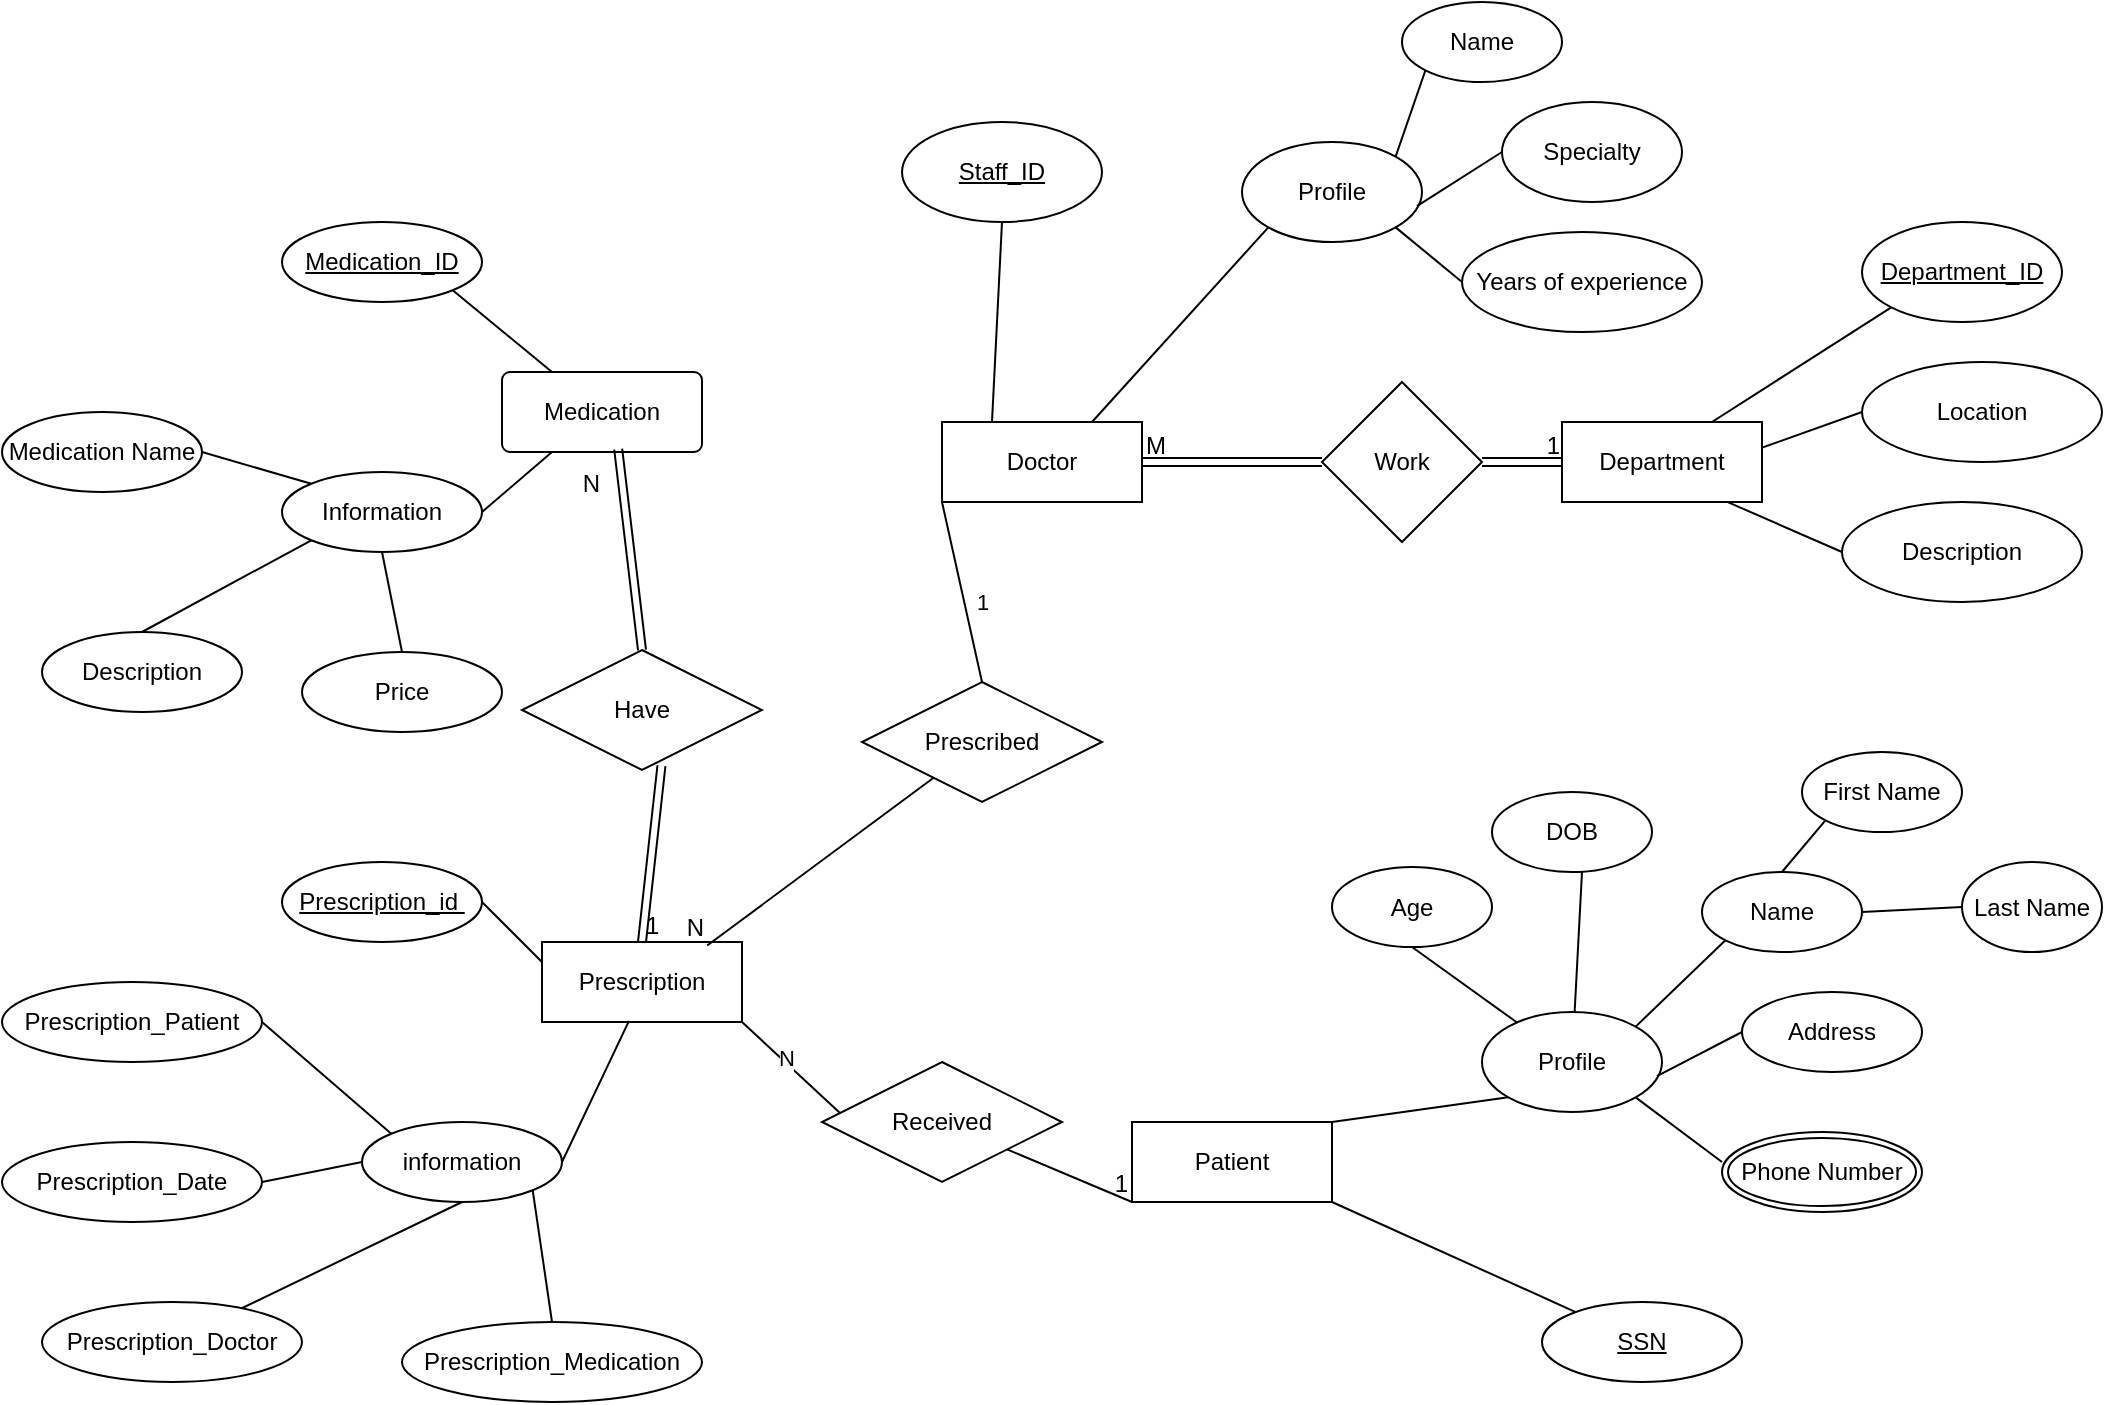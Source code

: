 <mxfile version="24.7.15">
  <diagram name="Page-1" id="lAYnDV3TWPrWhs4WG5Oa">
    <mxGraphModel dx="2036" dy="551" grid="1" gridSize="10" guides="1" tooltips="1" connect="1" arrows="1" fold="1" page="1" pageScale="1" pageWidth="1169" pageHeight="827" math="0" shadow="0">
      <root>
        <mxCell id="0" />
        <mxCell id="1" parent="0" />
        <mxCell id="o8hKFmGq3P5-GHASwoxO-2" value="&lt;u&gt;Staff_ID&lt;/u&gt;" style="ellipse;whiteSpace=wrap;html=1;" vertex="1" parent="1">
          <mxGeometry x="140" y="90" width="100" height="50" as="geometry" />
        </mxCell>
        <mxCell id="o8hKFmGq3P5-GHASwoxO-3" value="Profile" style="ellipse;whiteSpace=wrap;html=1;" vertex="1" parent="1">
          <mxGeometry x="310" y="100" width="90" height="50" as="geometry" />
        </mxCell>
        <mxCell id="o8hKFmGq3P5-GHASwoxO-4" value="Name" style="ellipse;whiteSpace=wrap;html=1;" vertex="1" parent="1">
          <mxGeometry x="390" y="30" width="80" height="40" as="geometry" />
        </mxCell>
        <mxCell id="o8hKFmGq3P5-GHASwoxO-5" value="Specialty" style="ellipse;whiteSpace=wrap;html=1;" vertex="1" parent="1">
          <mxGeometry x="440" y="80" width="90" height="50" as="geometry" />
        </mxCell>
        <mxCell id="o8hKFmGq3P5-GHASwoxO-6" value="Years of experience" style="ellipse;whiteSpace=wrap;html=1;" vertex="1" parent="1">
          <mxGeometry x="420" y="145" width="120" height="50" as="geometry" />
        </mxCell>
        <mxCell id="o8hKFmGq3P5-GHASwoxO-11" value="" style="endArrow=none;html=1;rounded=0;exitX=0;exitY=0.5;exitDx=0;exitDy=0;entryX=1;entryY=1;entryDx=0;entryDy=0;" edge="1" parent="1" source="o8hKFmGq3P5-GHASwoxO-6" target="o8hKFmGq3P5-GHASwoxO-3">
          <mxGeometry width="50" height="50" relative="1" as="geometry">
            <mxPoint x="390" y="160" as="sourcePoint" />
            <mxPoint x="440" y="110" as="targetPoint" />
          </mxGeometry>
        </mxCell>
        <mxCell id="o8hKFmGq3P5-GHASwoxO-12" value="" style="endArrow=none;html=1;rounded=0;entryX=0;entryY=1;entryDx=0;entryDy=0;exitX=1;exitY=0;exitDx=0;exitDy=0;" edge="1" parent="1" source="o8hKFmGq3P5-GHASwoxO-3" target="o8hKFmGq3P5-GHASwoxO-4">
          <mxGeometry width="50" height="50" relative="1" as="geometry">
            <mxPoint x="430" y="110" as="sourcePoint" />
            <mxPoint x="480" y="60" as="targetPoint" />
          </mxGeometry>
        </mxCell>
        <mxCell id="o8hKFmGq3P5-GHASwoxO-13" value="" style="endArrow=none;html=1;rounded=0;entryX=0;entryY=0.5;entryDx=0;entryDy=0;exitX=0.972;exitY=0.642;exitDx=0;exitDy=0;exitPerimeter=0;" edge="1" parent="1" source="o8hKFmGq3P5-GHASwoxO-3" target="o8hKFmGq3P5-GHASwoxO-5">
          <mxGeometry width="50" height="50" relative="1" as="geometry">
            <mxPoint x="420" y="120" as="sourcePoint" />
            <mxPoint x="470" y="70" as="targetPoint" />
          </mxGeometry>
        </mxCell>
        <mxCell id="o8hKFmGq3P5-GHASwoxO-14" value="" style="endArrow=none;html=1;rounded=0;entryX=0;entryY=1;entryDx=0;entryDy=0;exitX=0.75;exitY=0;exitDx=0;exitDy=0;" edge="1" parent="1" source="o8hKFmGq3P5-GHASwoxO-100" target="o8hKFmGq3P5-GHASwoxO-3">
          <mxGeometry width="50" height="50" relative="1" as="geometry">
            <mxPoint x="310" y="190" as="sourcePoint" />
            <mxPoint x="340" y="140" as="targetPoint" />
          </mxGeometry>
        </mxCell>
        <mxCell id="o8hKFmGq3P5-GHASwoxO-15" value="" style="endArrow=none;html=1;rounded=0;entryX=0.25;entryY=0;entryDx=0;entryDy=0;exitX=0.5;exitY=1;exitDx=0;exitDy=0;" edge="1" parent="1" source="o8hKFmGq3P5-GHASwoxO-2" target="o8hKFmGq3P5-GHASwoxO-100">
          <mxGeometry width="50" height="50" relative="1" as="geometry">
            <mxPoint x="160" y="170" as="sourcePoint" />
            <mxPoint x="230" y="190" as="targetPoint" />
          </mxGeometry>
        </mxCell>
        <mxCell id="o8hKFmGq3P5-GHASwoxO-17" value="&lt;u&gt;Department_ID&lt;/u&gt;" style="ellipse;whiteSpace=wrap;html=1;" vertex="1" parent="1">
          <mxGeometry x="620" y="140" width="100" height="50" as="geometry" />
        </mxCell>
        <mxCell id="o8hKFmGq3P5-GHASwoxO-18" value="Description" style="ellipse;whiteSpace=wrap;html=1;" vertex="1" parent="1">
          <mxGeometry x="610" y="280" width="120" height="50" as="geometry" />
        </mxCell>
        <mxCell id="o8hKFmGq3P5-GHASwoxO-19" value="Location" style="ellipse;whiteSpace=wrap;html=1;" vertex="1" parent="1">
          <mxGeometry x="620" y="210" width="120" height="50" as="geometry" />
        </mxCell>
        <mxCell id="o8hKFmGq3P5-GHASwoxO-20" value="" style="endArrow=none;html=1;rounded=0;exitX=0;exitY=1;exitDx=0;exitDy=0;entryX=0.75;entryY=0;entryDx=0;entryDy=0;" edge="1" parent="1" source="o8hKFmGq3P5-GHASwoxO-17" target="o8hKFmGq3P5-GHASwoxO-101">
          <mxGeometry width="50" height="50" relative="1" as="geometry">
            <mxPoint x="580" y="230" as="sourcePoint" />
            <mxPoint x="550" y="220" as="targetPoint" />
          </mxGeometry>
        </mxCell>
        <mxCell id="o8hKFmGq3P5-GHASwoxO-21" value="" style="endArrow=none;html=1;rounded=0;entryX=0;entryY=0.5;entryDx=0;entryDy=0;exitX=1;exitY=0.5;exitDx=0;exitDy=0;" edge="1" parent="1" target="o8hKFmGq3P5-GHASwoxO-19">
          <mxGeometry width="50" height="50" relative="1" as="geometry">
            <mxPoint x="550" y="260" as="sourcePoint" />
            <mxPoint x="760" y="120" as="targetPoint" />
          </mxGeometry>
        </mxCell>
        <mxCell id="o8hKFmGq3P5-GHASwoxO-22" value="" style="endArrow=none;html=1;rounded=0;exitX=0;exitY=0.5;exitDx=0;exitDy=0;entryX=0.826;entryY=0.998;entryDx=0;entryDy=0;entryPerimeter=0;" edge="1" parent="1" source="o8hKFmGq3P5-GHASwoxO-18" target="o8hKFmGq3P5-GHASwoxO-101">
          <mxGeometry width="50" height="50" relative="1" as="geometry">
            <mxPoint x="630" y="260" as="sourcePoint" />
            <mxPoint x="550" y="300" as="targetPoint" />
          </mxGeometry>
        </mxCell>
        <mxCell id="o8hKFmGq3P5-GHASwoxO-33" value="&lt;u&gt;SSN&lt;/u&gt;" style="ellipse;whiteSpace=wrap;html=1;" vertex="1" parent="1">
          <mxGeometry x="460" y="680" width="100" height="40" as="geometry" />
        </mxCell>
        <mxCell id="o8hKFmGq3P5-GHASwoxO-34" value="Profile" style="ellipse;whiteSpace=wrap;html=1;" vertex="1" parent="1">
          <mxGeometry x="430" y="535" width="90" height="50" as="geometry" />
        </mxCell>
        <mxCell id="o8hKFmGq3P5-GHASwoxO-35" value="Name" style="ellipse;whiteSpace=wrap;html=1;" vertex="1" parent="1">
          <mxGeometry x="540" y="465" width="80" height="40" as="geometry" />
        </mxCell>
        <mxCell id="o8hKFmGq3P5-GHASwoxO-36" value="Address" style="ellipse;whiteSpace=wrap;html=1;" vertex="1" parent="1">
          <mxGeometry x="560" y="525" width="90" height="40" as="geometry" />
        </mxCell>
        <mxCell id="o8hKFmGq3P5-GHASwoxO-37" value="" style="endArrow=none;html=1;rounded=0;exitX=0;exitY=0.5;exitDx=0;exitDy=0;entryX=1;entryY=1;entryDx=0;entryDy=0;" edge="1" parent="1" target="o8hKFmGq3P5-GHASwoxO-34">
          <mxGeometry width="50" height="50" relative="1" as="geometry">
            <mxPoint x="550" y="610" as="sourcePoint" />
            <mxPoint x="560" y="545" as="targetPoint" />
          </mxGeometry>
        </mxCell>
        <mxCell id="o8hKFmGq3P5-GHASwoxO-38" value="" style="endArrow=none;html=1;rounded=0;entryX=0;entryY=1;entryDx=0;entryDy=0;exitX=1;exitY=0;exitDx=0;exitDy=0;" edge="1" parent="1" source="o8hKFmGq3P5-GHASwoxO-34" target="o8hKFmGq3P5-GHASwoxO-35">
          <mxGeometry width="50" height="50" relative="1" as="geometry">
            <mxPoint x="550" y="545" as="sourcePoint" />
            <mxPoint x="600" y="495" as="targetPoint" />
          </mxGeometry>
        </mxCell>
        <mxCell id="o8hKFmGq3P5-GHASwoxO-39" value="" style="endArrow=none;html=1;rounded=0;entryX=0;entryY=0.5;entryDx=0;entryDy=0;exitX=0.972;exitY=0.642;exitDx=0;exitDy=0;exitPerimeter=0;" edge="1" parent="1" source="o8hKFmGq3P5-GHASwoxO-34" target="o8hKFmGq3P5-GHASwoxO-36">
          <mxGeometry width="50" height="50" relative="1" as="geometry">
            <mxPoint x="540" y="555" as="sourcePoint" />
            <mxPoint x="590" y="505" as="targetPoint" />
          </mxGeometry>
        </mxCell>
        <mxCell id="o8hKFmGq3P5-GHASwoxO-40" value="" style="endArrow=none;html=1;rounded=0;entryX=0;entryY=1;entryDx=0;entryDy=0;exitX=1;exitY=0;exitDx=0;exitDy=0;" edge="1" parent="1" target="o8hKFmGq3P5-GHASwoxO-34" source="o8hKFmGq3P5-GHASwoxO-92">
          <mxGeometry width="50" height="50" relative="1" as="geometry">
            <mxPoint x="330" y="540" as="sourcePoint" />
            <mxPoint x="460" y="575" as="targetPoint" />
          </mxGeometry>
        </mxCell>
        <mxCell id="o8hKFmGq3P5-GHASwoxO-41" value="" style="endArrow=none;html=1;rounded=0;exitX=1;exitY=1;exitDx=0;exitDy=0;" edge="1" parent="1" source="o8hKFmGq3P5-GHASwoxO-92" target="o8hKFmGq3P5-GHASwoxO-33">
          <mxGeometry width="50" height="50" relative="1" as="geometry">
            <mxPoint x="320" y="575" as="sourcePoint" />
            <mxPoint x="360" y="625" as="targetPoint" />
          </mxGeometry>
        </mxCell>
        <mxCell id="o8hKFmGq3P5-GHASwoxO-42" value="First Name" style="ellipse;whiteSpace=wrap;html=1;" vertex="1" parent="1">
          <mxGeometry x="590" y="405" width="80" height="40" as="geometry" />
        </mxCell>
        <mxCell id="o8hKFmGq3P5-GHASwoxO-44" value="Last Name" style="ellipse;whiteSpace=wrap;html=1;" vertex="1" parent="1">
          <mxGeometry x="670" y="460" width="70" height="45" as="geometry" />
        </mxCell>
        <mxCell id="o8hKFmGq3P5-GHASwoxO-46" value="" style="endArrow=none;html=1;rounded=0;exitX=0.5;exitY=0;exitDx=0;exitDy=0;entryX=0;entryY=1;entryDx=0;entryDy=0;" edge="1" parent="1" source="o8hKFmGq3P5-GHASwoxO-35" target="o8hKFmGq3P5-GHASwoxO-42">
          <mxGeometry width="50" height="50" relative="1" as="geometry">
            <mxPoint x="590" y="485" as="sourcePoint" />
            <mxPoint x="640" y="435" as="targetPoint" />
          </mxGeometry>
        </mxCell>
        <mxCell id="o8hKFmGq3P5-GHASwoxO-47" value="" style="endArrow=none;html=1;rounded=0;entryX=0;entryY=0.5;entryDx=0;entryDy=0;exitX=1;exitY=0.5;exitDx=0;exitDy=0;" edge="1" parent="1" source="o8hKFmGq3P5-GHASwoxO-35" target="o8hKFmGq3P5-GHASwoxO-44">
          <mxGeometry width="50" height="50" relative="1" as="geometry">
            <mxPoint x="600" y="515" as="sourcePoint" />
            <mxPoint x="650" y="465" as="targetPoint" />
          </mxGeometry>
        </mxCell>
        <mxCell id="o8hKFmGq3P5-GHASwoxO-51" value="Phone Number" style="ellipse;shape=doubleEllipse;margin=3;whiteSpace=wrap;html=1;align=center;" vertex="1" parent="1">
          <mxGeometry x="550" y="595" width="100" height="40" as="geometry" />
        </mxCell>
        <mxCell id="o8hKFmGq3P5-GHASwoxO-52" value="Age" style="ellipse;whiteSpace=wrap;html=1;align=center;" vertex="1" parent="1">
          <mxGeometry x="355" y="462.5" width="80" height="40" as="geometry" />
        </mxCell>
        <mxCell id="o8hKFmGq3P5-GHASwoxO-53" value="DOB" style="ellipse;whiteSpace=wrap;html=1;align=center;" vertex="1" parent="1">
          <mxGeometry x="435" y="425" width="80" height="40" as="geometry" />
        </mxCell>
        <mxCell id="o8hKFmGq3P5-GHASwoxO-54" value="" style="endArrow=none;html=1;rounded=0;" edge="1" parent="1" source="o8hKFmGq3P5-GHASwoxO-34">
          <mxGeometry width="50" height="50" relative="1" as="geometry">
            <mxPoint x="470" y="525" as="sourcePoint" />
            <mxPoint x="480" y="465" as="targetPoint" />
          </mxGeometry>
        </mxCell>
        <mxCell id="o8hKFmGq3P5-GHASwoxO-55" value="" style="endArrow=none;html=1;rounded=0;entryX=0.5;entryY=1;entryDx=0;entryDy=0;" edge="1" parent="1" source="o8hKFmGq3P5-GHASwoxO-34" target="o8hKFmGq3P5-GHASwoxO-52">
          <mxGeometry width="50" height="50" relative="1" as="geometry">
            <mxPoint x="330" y="505" as="sourcePoint" />
            <mxPoint x="380" y="455" as="targetPoint" />
          </mxGeometry>
        </mxCell>
        <mxCell id="o8hKFmGq3P5-GHASwoxO-56" value="Medication" style="rounded=1;arcSize=10;whiteSpace=wrap;html=1;align=center;" vertex="1" parent="1">
          <mxGeometry x="-60" y="215" width="100" height="40" as="geometry" />
        </mxCell>
        <mxCell id="o8hKFmGq3P5-GHASwoxO-60" value="Medication_ID" style="ellipse;whiteSpace=wrap;html=1;align=center;fontStyle=4;" vertex="1" parent="1">
          <mxGeometry x="-170" y="140" width="100" height="40" as="geometry" />
        </mxCell>
        <mxCell id="o8hKFmGq3P5-GHASwoxO-61" value="Information" style="ellipse;whiteSpace=wrap;html=1;align=center;" vertex="1" parent="1">
          <mxGeometry x="-170" y="265" width="100" height="40" as="geometry" />
        </mxCell>
        <mxCell id="o8hKFmGq3P5-GHASwoxO-62" value="Medication Name" style="ellipse;whiteSpace=wrap;html=1;align=center;" vertex="1" parent="1">
          <mxGeometry x="-310" y="235" width="100" height="40" as="geometry" />
        </mxCell>
        <mxCell id="o8hKFmGq3P5-GHASwoxO-63" value="Description" style="ellipse;whiteSpace=wrap;html=1;align=center;" vertex="1" parent="1">
          <mxGeometry x="-290" y="345" width="100" height="40" as="geometry" />
        </mxCell>
        <mxCell id="o8hKFmGq3P5-GHASwoxO-64" value="Price" style="ellipse;whiteSpace=wrap;html=1;align=center;" vertex="1" parent="1">
          <mxGeometry x="-160" y="355" width="100" height="40" as="geometry" />
        </mxCell>
        <mxCell id="o8hKFmGq3P5-GHASwoxO-66" value="" style="endArrow=none;html=1;rounded=0;entryX=0;entryY=0;entryDx=0;entryDy=0;" edge="1" parent="1" target="o8hKFmGq3P5-GHASwoxO-61">
          <mxGeometry relative="1" as="geometry">
            <mxPoint x="-210" y="255" as="sourcePoint" />
            <mxPoint x="-50" y="255" as="targetPoint" />
          </mxGeometry>
        </mxCell>
        <mxCell id="o8hKFmGq3P5-GHASwoxO-67" value="" style="endArrow=none;html=1;rounded=0;exitX=0.5;exitY=0;exitDx=0;exitDy=0;entryX=0;entryY=1;entryDx=0;entryDy=0;" edge="1" parent="1" source="o8hKFmGq3P5-GHASwoxO-63" target="o8hKFmGq3P5-GHASwoxO-61">
          <mxGeometry relative="1" as="geometry">
            <mxPoint x="-320" y="305" as="sourcePoint" />
            <mxPoint x="-160" y="305" as="targetPoint" />
          </mxGeometry>
        </mxCell>
        <mxCell id="o8hKFmGq3P5-GHASwoxO-68" value="" style="endArrow=none;html=1;rounded=0;exitX=0.5;exitY=0;exitDx=0;exitDy=0;entryX=0.5;entryY=1;entryDx=0;entryDy=0;" edge="1" parent="1" source="o8hKFmGq3P5-GHASwoxO-64" target="o8hKFmGq3P5-GHASwoxO-61">
          <mxGeometry relative="1" as="geometry">
            <mxPoint x="-230" y="355" as="sourcePoint" />
            <mxPoint x="-145" y="309" as="targetPoint" />
          </mxGeometry>
        </mxCell>
        <mxCell id="o8hKFmGq3P5-GHASwoxO-69" value="" style="endArrow=none;html=1;rounded=0;entryX=0.25;entryY=0;entryDx=0;entryDy=0;exitX=1;exitY=1;exitDx=0;exitDy=0;" edge="1" parent="1" source="o8hKFmGq3P5-GHASwoxO-60" target="o8hKFmGq3P5-GHASwoxO-56">
          <mxGeometry relative="1" as="geometry">
            <mxPoint x="-70" y="155" as="sourcePoint" />
            <mxPoint x="90" y="155" as="targetPoint" />
          </mxGeometry>
        </mxCell>
        <mxCell id="o8hKFmGq3P5-GHASwoxO-70" value="" style="endArrow=none;html=1;rounded=0;entryX=0.25;entryY=1;entryDx=0;entryDy=0;exitX=1;exitY=0.5;exitDx=0;exitDy=0;" edge="1" parent="1" source="o8hKFmGq3P5-GHASwoxO-61" target="o8hKFmGq3P5-GHASwoxO-56">
          <mxGeometry relative="1" as="geometry">
            <mxPoint x="-75" y="184" as="sourcePoint" />
            <mxPoint x="-25" y="225" as="targetPoint" />
          </mxGeometry>
        </mxCell>
        <mxCell id="o8hKFmGq3P5-GHASwoxO-71" value="Prescription" style="whiteSpace=wrap;html=1;align=center;" vertex="1" parent="1">
          <mxGeometry x="-40" y="500" width="100" height="40" as="geometry" />
        </mxCell>
        <mxCell id="o8hKFmGq3P5-GHASwoxO-73" value="&lt;u&gt;Prescription_id&amp;nbsp;&lt;/u&gt;" style="ellipse;whiteSpace=wrap;html=1;align=center;" vertex="1" parent="1">
          <mxGeometry x="-170" y="460" width="100" height="40" as="geometry" />
        </mxCell>
        <mxCell id="o8hKFmGq3P5-GHASwoxO-74" value="information" style="ellipse;whiteSpace=wrap;html=1;align=center;" vertex="1" parent="1">
          <mxGeometry x="-130" y="590" width="100" height="40" as="geometry" />
        </mxCell>
        <mxCell id="o8hKFmGq3P5-GHASwoxO-75" value="Prescription_Patient" style="ellipse;whiteSpace=wrap;html=1;align=center;" vertex="1" parent="1">
          <mxGeometry x="-310" y="520" width="130" height="40" as="geometry" />
        </mxCell>
        <mxCell id="o8hKFmGq3P5-GHASwoxO-76" value="Prescription_Date" style="ellipse;whiteSpace=wrap;html=1;align=center;" vertex="1" parent="1">
          <mxGeometry x="-310" y="600" width="130" height="40" as="geometry" />
        </mxCell>
        <mxCell id="o8hKFmGq3P5-GHASwoxO-77" value="Prescription_Doctor" style="ellipse;whiteSpace=wrap;html=1;align=center;" vertex="1" parent="1">
          <mxGeometry x="-290" y="680" width="130" height="40" as="geometry" />
        </mxCell>
        <mxCell id="o8hKFmGq3P5-GHASwoxO-78" value="Prescription_Medication" style="ellipse;whiteSpace=wrap;html=1;align=center;" vertex="1" parent="1">
          <mxGeometry x="-110" y="690" width="150" height="40" as="geometry" />
        </mxCell>
        <mxCell id="o8hKFmGq3P5-GHASwoxO-80" value="" style="endArrow=none;html=1;rounded=0;entryX=0;entryY=0;entryDx=0;entryDy=0;exitX=1;exitY=0.5;exitDx=0;exitDy=0;" edge="1" parent="1" source="o8hKFmGq3P5-GHASwoxO-75" target="o8hKFmGq3P5-GHASwoxO-74">
          <mxGeometry relative="1" as="geometry">
            <mxPoint x="-250" y="560" as="sourcePoint" />
            <mxPoint x="-90" y="560" as="targetPoint" />
          </mxGeometry>
        </mxCell>
        <mxCell id="o8hKFmGq3P5-GHASwoxO-81" value="" style="endArrow=none;html=1;rounded=0;entryX=0.5;entryY=1;entryDx=0;entryDy=0;" edge="1" parent="1" source="o8hKFmGq3P5-GHASwoxO-77" target="o8hKFmGq3P5-GHASwoxO-74">
          <mxGeometry relative="1" as="geometry">
            <mxPoint x="-170" y="550" as="sourcePoint" />
            <mxPoint x="-120" y="620" as="targetPoint" />
          </mxGeometry>
        </mxCell>
        <mxCell id="o8hKFmGq3P5-GHASwoxO-82" value="" style="endArrow=none;html=1;rounded=0;entryX=0;entryY=0.5;entryDx=0;entryDy=0;exitX=1;exitY=0.5;exitDx=0;exitDy=0;" edge="1" parent="1" source="o8hKFmGq3P5-GHASwoxO-76" target="o8hKFmGq3P5-GHASwoxO-74">
          <mxGeometry relative="1" as="geometry">
            <mxPoint x="-170" y="550" as="sourcePoint" />
            <mxPoint x="-120" y="620" as="targetPoint" />
          </mxGeometry>
        </mxCell>
        <mxCell id="o8hKFmGq3P5-GHASwoxO-83" value="" style="endArrow=none;html=1;rounded=0;entryX=0.5;entryY=0;entryDx=0;entryDy=0;exitX=1;exitY=1;exitDx=0;exitDy=0;" edge="1" parent="1" source="o8hKFmGq3P5-GHASwoxO-74" target="o8hKFmGq3P5-GHASwoxO-78">
          <mxGeometry relative="1" as="geometry">
            <mxPoint x="-170" y="630" as="sourcePoint" />
            <mxPoint x="-110" y="630" as="targetPoint" />
          </mxGeometry>
        </mxCell>
        <mxCell id="o8hKFmGq3P5-GHASwoxO-84" value="" style="endArrow=none;html=1;rounded=0;entryX=1;entryY=0.5;entryDx=0;entryDy=0;exitX=0.435;exitY=0.986;exitDx=0;exitDy=0;exitPerimeter=0;" edge="1" parent="1" source="o8hKFmGq3P5-GHASwoxO-71" target="o8hKFmGq3P5-GHASwoxO-74">
          <mxGeometry relative="1" as="geometry">
            <mxPoint x="-35" y="634" as="sourcePoint" />
            <mxPoint x="-25" y="700" as="targetPoint" />
          </mxGeometry>
        </mxCell>
        <mxCell id="o8hKFmGq3P5-GHASwoxO-85" value="" style="endArrow=none;html=1;rounded=0;entryX=0;entryY=0.25;entryDx=0;entryDy=0;exitX=1;exitY=0.5;exitDx=0;exitDy=0;" edge="1" parent="1" source="o8hKFmGq3P5-GHASwoxO-73" target="o8hKFmGq3P5-GHASwoxO-71">
          <mxGeometry relative="1" as="geometry">
            <mxPoint x="14" y="549" as="sourcePoint" />
            <mxPoint x="-20" y="620" as="targetPoint" />
          </mxGeometry>
        </mxCell>
        <mxCell id="o8hKFmGq3P5-GHASwoxO-86" value="" style="shape=link;html=1;rounded=0;" edge="1" parent="1" source="o8hKFmGq3P5-GHASwoxO-23">
          <mxGeometry relative="1" as="geometry">
            <mxPoint x="310" y="260" as="sourcePoint" />
            <mxPoint x="470" y="260" as="targetPoint" />
          </mxGeometry>
        </mxCell>
        <mxCell id="o8hKFmGq3P5-GHASwoxO-88" value="1" style="resizable=0;html=1;whiteSpace=wrap;align=right;verticalAlign=bottom;" connectable="0" vertex="1" parent="o8hKFmGq3P5-GHASwoxO-86">
          <mxGeometry x="1" relative="1" as="geometry" />
        </mxCell>
        <mxCell id="o8hKFmGq3P5-GHASwoxO-89" value="" style="shape=link;html=1;rounded=0;exitX=1;exitY=0.5;exitDx=0;exitDy=0;" edge="1" parent="1" source="o8hKFmGq3P5-GHASwoxO-100" target="o8hKFmGq3P5-GHASwoxO-23">
          <mxGeometry relative="1" as="geometry">
            <mxPoint x="310" y="260" as="sourcePoint" />
            <mxPoint x="470" y="260" as="targetPoint" />
          </mxGeometry>
        </mxCell>
        <mxCell id="o8hKFmGq3P5-GHASwoxO-90" value="M" style="resizable=0;html=1;whiteSpace=wrap;align=left;verticalAlign=bottom;" connectable="0" vertex="1" parent="o8hKFmGq3P5-GHASwoxO-89">
          <mxGeometry x="-1" relative="1" as="geometry" />
        </mxCell>
        <mxCell id="o8hKFmGq3P5-GHASwoxO-23" value="Work" style="rhombus;whiteSpace=wrap;html=1;" vertex="1" parent="1">
          <mxGeometry x="350" y="220" width="80" height="80" as="geometry" />
        </mxCell>
        <mxCell id="o8hKFmGq3P5-GHASwoxO-92" value="Patient" style="whiteSpace=wrap;html=1;align=center;" vertex="1" parent="1">
          <mxGeometry x="255" y="590" width="100" height="40" as="geometry" />
        </mxCell>
        <mxCell id="o8hKFmGq3P5-GHASwoxO-94" value="" style="endArrow=none;html=1;rounded=0;entryX=0;entryY=1;entryDx=0;entryDy=0;" edge="1" parent="1" source="o8hKFmGq3P5-GHASwoxO-96" target="o8hKFmGq3P5-GHASwoxO-92">
          <mxGeometry relative="1" as="geometry">
            <mxPoint x="60" y="540" as="sourcePoint" />
            <mxPoint x="220" y="540" as="targetPoint" />
          </mxGeometry>
        </mxCell>
        <mxCell id="o8hKFmGq3P5-GHASwoxO-95" value="1" style="resizable=0;html=1;whiteSpace=wrap;align=right;verticalAlign=bottom;" connectable="0" vertex="1" parent="o8hKFmGq3P5-GHASwoxO-94">
          <mxGeometry x="1" relative="1" as="geometry" />
        </mxCell>
        <mxCell id="o8hKFmGq3P5-GHASwoxO-97" value="" style="endArrow=none;html=1;rounded=0;entryX=0;entryY=1;entryDx=0;entryDy=0;" edge="1" parent="1" target="o8hKFmGq3P5-GHASwoxO-96">
          <mxGeometry relative="1" as="geometry">
            <mxPoint x="60" y="540" as="sourcePoint" />
            <mxPoint x="255" y="630" as="targetPoint" />
          </mxGeometry>
        </mxCell>
        <mxCell id="o8hKFmGq3P5-GHASwoxO-99" value="N" style="edgeLabel;html=1;align=center;verticalAlign=middle;resizable=0;points=[];" vertex="1" connectable="0" parent="o8hKFmGq3P5-GHASwoxO-97">
          <mxGeometry x="-0.409" y="2" relative="1" as="geometry">
            <mxPoint as="offset" />
          </mxGeometry>
        </mxCell>
        <mxCell id="o8hKFmGq3P5-GHASwoxO-96" value="Received" style="shape=rhombus;perimeter=rhombusPerimeter;whiteSpace=wrap;html=1;align=center;" vertex="1" parent="1">
          <mxGeometry x="100" y="560" width="120" height="60" as="geometry" />
        </mxCell>
        <mxCell id="o8hKFmGq3P5-GHASwoxO-100" value="Doctor" style="whiteSpace=wrap;html=1;align=center;" vertex="1" parent="1">
          <mxGeometry x="160" y="240" width="100" height="40" as="geometry" />
        </mxCell>
        <mxCell id="o8hKFmGq3P5-GHASwoxO-101" value="Department" style="whiteSpace=wrap;html=1;align=center;" vertex="1" parent="1">
          <mxGeometry x="470" y="240" width="100" height="40" as="geometry" />
        </mxCell>
        <mxCell id="o8hKFmGq3P5-GHASwoxO-104" value="" style="endArrow=none;html=1;rounded=0;entryX=0.826;entryY=0.043;entryDx=0;entryDy=0;entryPerimeter=0;" edge="1" parent="1" source="o8hKFmGq3P5-GHASwoxO-107" target="o8hKFmGq3P5-GHASwoxO-71">
          <mxGeometry relative="1" as="geometry">
            <mxPoint x="160" y="280" as="sourcePoint" />
            <mxPoint x="320" y="280" as="targetPoint" />
          </mxGeometry>
        </mxCell>
        <mxCell id="o8hKFmGq3P5-GHASwoxO-105" value="N" style="resizable=0;html=1;whiteSpace=wrap;align=right;verticalAlign=bottom;" connectable="0" vertex="1" parent="o8hKFmGq3P5-GHASwoxO-104">
          <mxGeometry x="1" relative="1" as="geometry" />
        </mxCell>
        <mxCell id="o8hKFmGq3P5-GHASwoxO-108" value="" style="endArrow=none;html=1;rounded=0;entryX=0.5;entryY=0;entryDx=0;entryDy=0;" edge="1" parent="1" target="o8hKFmGq3P5-GHASwoxO-107">
          <mxGeometry relative="1" as="geometry">
            <mxPoint x="160" y="280" as="sourcePoint" />
            <mxPoint x="43" y="502" as="targetPoint" />
          </mxGeometry>
        </mxCell>
        <mxCell id="o8hKFmGq3P5-GHASwoxO-110" value="1" style="edgeLabel;html=1;align=center;verticalAlign=middle;resizable=0;points=[];" vertex="1" connectable="0" parent="o8hKFmGq3P5-GHASwoxO-108">
          <mxGeometry x="-0.887" y="2" relative="1" as="geometry">
            <mxPoint x="17" y="45" as="offset" />
          </mxGeometry>
        </mxCell>
        <mxCell id="o8hKFmGq3P5-GHASwoxO-107" value="Prescribed" style="shape=rhombus;perimeter=rhombusPerimeter;whiteSpace=wrap;html=1;align=center;" vertex="1" parent="1">
          <mxGeometry x="120" y="370" width="120" height="60" as="geometry" />
        </mxCell>
        <mxCell id="o8hKFmGq3P5-GHASwoxO-112" value="" style="shape=link;html=1;rounded=0;entryX=0.581;entryY=0.964;entryDx=0;entryDy=0;entryPerimeter=0;exitX=0.5;exitY=0;exitDx=0;exitDy=0;" edge="1" parent="1" source="o8hKFmGq3P5-GHASwoxO-111" target="o8hKFmGq3P5-GHASwoxO-56">
          <mxGeometry relative="1" as="geometry">
            <mxPoint x="20" y="410" as="sourcePoint" />
            <mxPoint x="180" y="410" as="targetPoint" />
          </mxGeometry>
        </mxCell>
        <mxCell id="o8hKFmGq3P5-GHASwoxO-114" value="N" style="resizable=0;html=1;whiteSpace=wrap;align=right;verticalAlign=bottom;" connectable="0" vertex="1" parent="o8hKFmGq3P5-GHASwoxO-112">
          <mxGeometry x="1" relative="1" as="geometry">
            <mxPoint x="-8" y="26" as="offset" />
          </mxGeometry>
        </mxCell>
        <mxCell id="o8hKFmGq3P5-GHASwoxO-115" value="" style="shape=link;html=1;rounded=0;entryX=0.581;entryY=0.964;entryDx=0;entryDy=0;entryPerimeter=0;exitX=0.5;exitY=0;exitDx=0;exitDy=0;" edge="1" parent="1" source="o8hKFmGq3P5-GHASwoxO-71" target="o8hKFmGq3P5-GHASwoxO-111">
          <mxGeometry relative="1" as="geometry">
            <mxPoint x="10" y="500" as="sourcePoint" />
            <mxPoint x="-2" y="254" as="targetPoint" />
          </mxGeometry>
        </mxCell>
        <mxCell id="o8hKFmGq3P5-GHASwoxO-116" value="1" style="resizable=0;html=1;whiteSpace=wrap;align=left;verticalAlign=bottom;" connectable="0" vertex="1" parent="o8hKFmGq3P5-GHASwoxO-115">
          <mxGeometry x="-1" relative="1" as="geometry" />
        </mxCell>
        <mxCell id="o8hKFmGq3P5-GHASwoxO-111" value="Have" style="shape=rhombus;perimeter=rhombusPerimeter;whiteSpace=wrap;html=1;align=center;" vertex="1" parent="1">
          <mxGeometry x="-50" y="354" width="120" height="60" as="geometry" />
        </mxCell>
      </root>
    </mxGraphModel>
  </diagram>
</mxfile>
